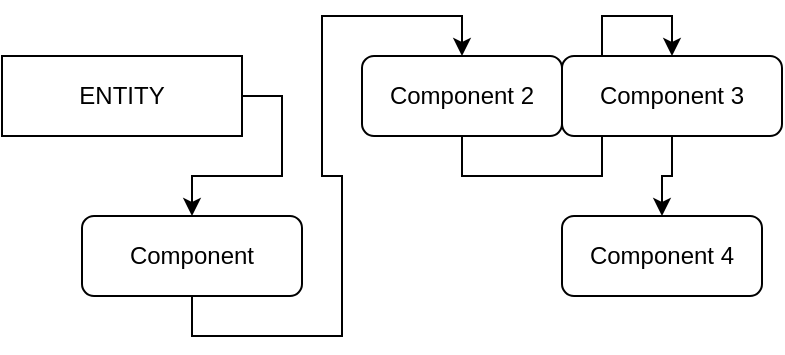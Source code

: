 <mxfile version="13.10.9" type="github">
  <diagram id="NcZu2mp6E_XgG9ereZ2o" name="Page-1">
    <mxGraphModel dx="1020" dy="703" grid="1" gridSize="10" guides="1" tooltips="1" connect="1" arrows="1" fold="1" page="1" pageScale="1" pageWidth="850" pageHeight="600" math="0" shadow="0">
      <root>
        <mxCell id="0" />
        <mxCell id="1" parent="0" />
        <mxCell id="zEnJZTyWbmKgzggNZocP-3" style="edgeStyle=orthogonalEdgeStyle;rounded=0;orthogonalLoop=1;jettySize=auto;html=1;exitX=1;exitY=0.5;exitDx=0;exitDy=0;entryX=0.5;entryY=0;entryDx=0;entryDy=0;" edge="1" parent="1" source="zEnJZTyWbmKgzggNZocP-1" target="zEnJZTyWbmKgzggNZocP-2">
          <mxGeometry relative="1" as="geometry" />
        </mxCell>
        <mxCell id="zEnJZTyWbmKgzggNZocP-1" value="ENTITY" style="rounded=0;whiteSpace=wrap;html=1;" vertex="1" parent="1">
          <mxGeometry x="160" y="120" width="120" height="40" as="geometry" />
        </mxCell>
        <mxCell id="zEnJZTyWbmKgzggNZocP-7" style="edgeStyle=orthogonalEdgeStyle;rounded=0;orthogonalLoop=1;jettySize=auto;html=1;exitX=0.5;exitY=1;exitDx=0;exitDy=0;entryX=0.5;entryY=0;entryDx=0;entryDy=0;" edge="1" parent="1" source="zEnJZTyWbmKgzggNZocP-2" target="zEnJZTyWbmKgzggNZocP-4">
          <mxGeometry relative="1" as="geometry" />
        </mxCell>
        <mxCell id="zEnJZTyWbmKgzggNZocP-2" value="Component" style="rounded=1;whiteSpace=wrap;html=1;" vertex="1" parent="1">
          <mxGeometry x="200" y="200" width="110" height="40" as="geometry" />
        </mxCell>
        <mxCell id="zEnJZTyWbmKgzggNZocP-8" style="edgeStyle=orthogonalEdgeStyle;rounded=0;orthogonalLoop=1;jettySize=auto;html=1;exitX=0.5;exitY=1;exitDx=0;exitDy=0;entryX=0.5;entryY=0;entryDx=0;entryDy=0;" edge="1" parent="1" source="zEnJZTyWbmKgzggNZocP-4" target="zEnJZTyWbmKgzggNZocP-5">
          <mxGeometry relative="1" as="geometry" />
        </mxCell>
        <mxCell id="zEnJZTyWbmKgzggNZocP-4" value="Component 2" style="rounded=1;whiteSpace=wrap;html=1;" vertex="1" parent="1">
          <mxGeometry x="340" y="120" width="100" height="40" as="geometry" />
        </mxCell>
        <mxCell id="zEnJZTyWbmKgzggNZocP-9" style="edgeStyle=orthogonalEdgeStyle;rounded=0;orthogonalLoop=1;jettySize=auto;html=1;exitX=0.5;exitY=1;exitDx=0;exitDy=0;entryX=0.5;entryY=0;entryDx=0;entryDy=0;" edge="1" parent="1" source="zEnJZTyWbmKgzggNZocP-5" target="zEnJZTyWbmKgzggNZocP-6">
          <mxGeometry relative="1" as="geometry" />
        </mxCell>
        <mxCell id="zEnJZTyWbmKgzggNZocP-5" value="Component 3" style="rounded=1;whiteSpace=wrap;html=1;" vertex="1" parent="1">
          <mxGeometry x="440" y="120" width="110" height="40" as="geometry" />
        </mxCell>
        <mxCell id="zEnJZTyWbmKgzggNZocP-6" value="Component 4" style="rounded=1;whiteSpace=wrap;html=1;" vertex="1" parent="1">
          <mxGeometry x="440" y="200" width="100" height="40" as="geometry" />
        </mxCell>
      </root>
    </mxGraphModel>
  </diagram>
</mxfile>
